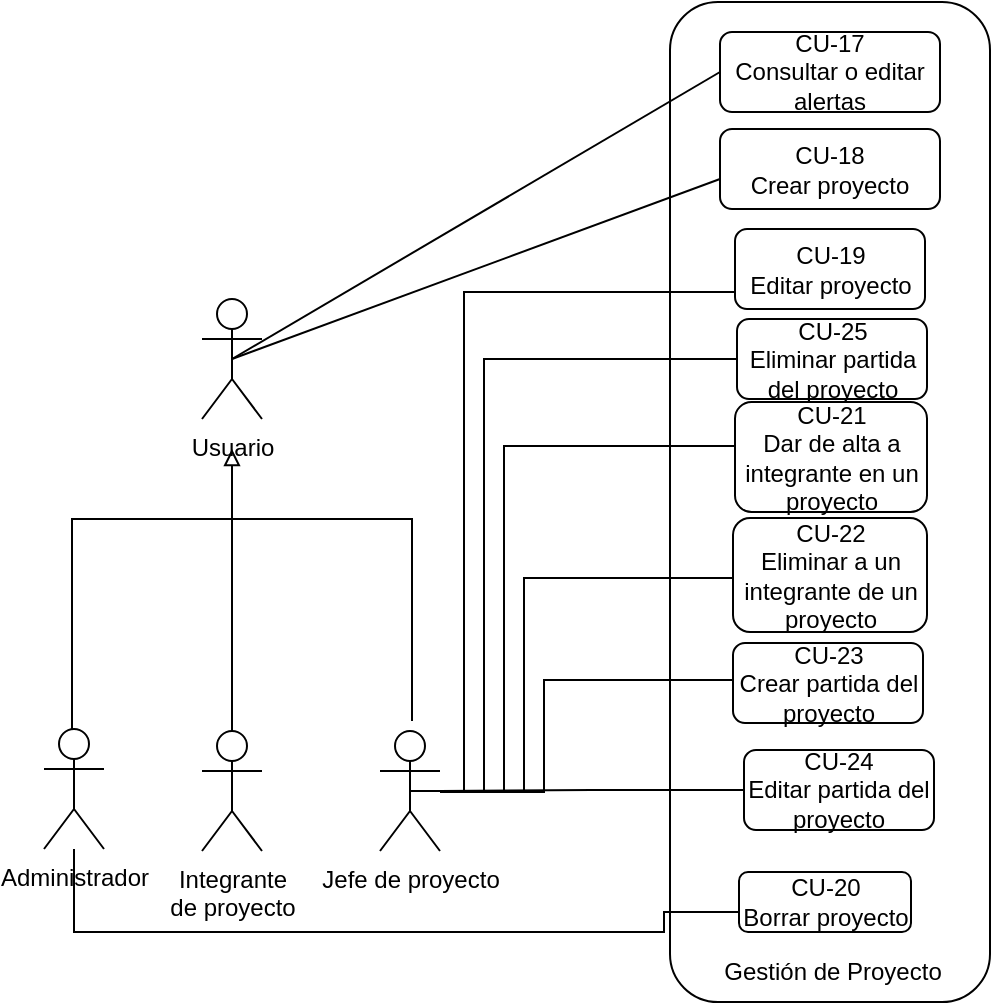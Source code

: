 <mxfile version="14.1.1" type="google"><diagram id="Ckos8HJgsDHTP_tToNwf" name="Page-1"><mxGraphModel dx="421" dy="1794" grid="1" gridSize="10" guides="1" tooltips="1" connect="1" arrows="1" fold="1" page="1" pageScale="1" pageWidth="827" pageHeight="1169" math="0" shadow="0"><root><mxCell id="0"/><mxCell id="1" parent="0"/><mxCell id="QjC4u6d5Qy_IJEB4bidu-1" value="" style="rounded=1;whiteSpace=wrap;html=1;" vertex="1" parent="1"><mxGeometry x="1343" y="-245" width="160" height="500" as="geometry"/></mxCell><mxCell id="QjC4u6d5Qy_IJEB4bidu-2" value="Usuario" style="shape=umlActor;verticalLabelPosition=bottom;verticalAlign=top;html=1;outlineConnect=0;" vertex="1" parent="1"><mxGeometry x="1109" y="-96.5" width="30" height="60" as="geometry"/></mxCell><mxCell id="QjC4u6d5Qy_IJEB4bidu-3" style="edgeStyle=orthogonalEdgeStyle;rounded=0;orthogonalLoop=1;jettySize=auto;html=1;exitX=0;exitY=0.5;exitDx=0;exitDy=0;endArrow=none;endFill=0;entryX=0.5;entryY=0.5;entryDx=0;entryDy=0;entryPerimeter=0;" edge="1" parent="1" source="QjC4u6d5Qy_IJEB4bidu-4" target="QjC4u6d5Qy_IJEB4bidu-11"><mxGeometry relative="1" as="geometry"><mxPoint x="1270" y="170" as="targetPoint"/><Array as="points"><mxPoint x="1376" y="-100"/><mxPoint x="1240" y="-100"/><mxPoint x="1240" y="150"/></Array></mxGeometry></mxCell><mxCell id="QjC4u6d5Qy_IJEB4bidu-4" value="CU-19&lt;br&gt;Editar proyecto" style="rounded=1;whiteSpace=wrap;html=1;" vertex="1" parent="1"><mxGeometry x="1375.5" y="-131.5" width="95" height="40" as="geometry"/></mxCell><mxCell id="QjC4u6d5Qy_IJEB4bidu-5" value="CU-20&lt;br&gt;Borrar proyecto" style="rounded=1;whiteSpace=wrap;html=1;" vertex="1" parent="1"><mxGeometry x="1377.5" y="190" width="86" height="30" as="geometry"/></mxCell><mxCell id="QjC4u6d5Qy_IJEB4bidu-6" style="edgeStyle=orthogonalEdgeStyle;rounded=0;orthogonalLoop=1;jettySize=auto;html=1;exitX=0;exitY=0.5;exitDx=0;exitDy=0;entryX=0.5;entryY=0.5;entryDx=0;entryDy=0;entryPerimeter=0;endArrow=none;endFill=0;" edge="1" parent="1" source="QjC4u6d5Qy_IJEB4bidu-7" target="QjC4u6d5Qy_IJEB4bidu-11"><mxGeometry relative="1" as="geometry"><Array as="points"><mxPoint x="1260" y="-23"/><mxPoint x="1260" y="150"/></Array></mxGeometry></mxCell><mxCell id="QjC4u6d5Qy_IJEB4bidu-7" value="CU-21&lt;br&gt;Dar de alta a integrante en un proyecto" style="rounded=1;whiteSpace=wrap;html=1;" vertex="1" parent="1"><mxGeometry x="1375.5" y="-45" width="96" height="55" as="geometry"/></mxCell><mxCell id="QjC4u6d5Qy_IJEB4bidu-8" style="edgeStyle=orthogonalEdgeStyle;rounded=0;orthogonalLoop=1;jettySize=auto;html=1;exitX=0;exitY=0.5;exitDx=0;exitDy=0;endArrow=none;endFill=0;" edge="1" parent="1" source="QjC4u6d5Qy_IJEB4bidu-9" target="QjC4u6d5Qy_IJEB4bidu-11"><mxGeometry relative="1" as="geometry"><Array as="points"><mxPoint x="1280" y="94"/><mxPoint x="1280" y="150"/></Array></mxGeometry></mxCell><mxCell id="QjC4u6d5Qy_IJEB4bidu-9" value="CU-23&lt;br&gt;Crear partida del proyecto" style="rounded=1;whiteSpace=wrap;html=1;" vertex="1" parent="1"><mxGeometry x="1374.5" y="75.5" width="95" height="40" as="geometry"/></mxCell><mxCell id="QjC4u6d5Qy_IJEB4bidu-10" value="CU-18&lt;br&gt;Crear proyecto" style="rounded=1;whiteSpace=wrap;html=1;" vertex="1" parent="1"><mxGeometry x="1368" y="-181.5" width="110" height="40" as="geometry"/></mxCell><mxCell id="QjC4u6d5Qy_IJEB4bidu-11" value="Jefe de proyecto" style="shape=umlActor;verticalLabelPosition=bottom;verticalAlign=top;html=1;outlineConnect=0;" vertex="1" parent="1"><mxGeometry x="1198" y="119.5" width="30" height="60" as="geometry"/></mxCell><mxCell id="QjC4u6d5Qy_IJEB4bidu-12" style="edgeStyle=orthogonalEdgeStyle;rounded=0;orthogonalLoop=1;jettySize=auto;html=1;startArrow=none;startFill=0;endArrow=none;endFill=0;entryX=0;entryY=0.5;entryDx=0;entryDy=0;" edge="1" parent="1" source="QjC4u6d5Qy_IJEB4bidu-13" target="QjC4u6d5Qy_IJEB4bidu-5"><mxGeometry relative="1" as="geometry"><mxPoint x="1310" y="313.5" as="targetPoint"/><Array as="points"><mxPoint x="1045" y="220"/><mxPoint x="1340" y="220"/><mxPoint x="1340" y="210"/><mxPoint x="1378" y="210"/></Array></mxGeometry></mxCell><mxCell id="QjC4u6d5Qy_IJEB4bidu-13" value="Administrador" style="shape=umlActor;verticalLabelPosition=bottom;verticalAlign=top;html=1;outlineConnect=0;" vertex="1" parent="1"><mxGeometry x="1030" y="118.5" width="30" height="60" as="geometry"/></mxCell><mxCell id="QjC4u6d5Qy_IJEB4bidu-14" value="" style="endArrow=block;html=1;startArrow=none;startFill=0;endFill=0;rounded=0;" edge="1" parent="1"><mxGeometry width="50" height="50" relative="1" as="geometry"><mxPoint x="1044" y="118.5" as="sourcePoint"/><mxPoint x="1124" y="-21.5" as="targetPoint"/><Array as="points"><mxPoint x="1044" y="13.5"/><mxPoint x="1124" y="13.5"/></Array></mxGeometry></mxCell><mxCell id="QjC4u6d5Qy_IJEB4bidu-15" value="" style="endArrow=none;html=1;rounded=0;" edge="1" parent="1"><mxGeometry width="50" height="50" relative="1" as="geometry"><mxPoint x="1214.0" y="114.5" as="sourcePoint"/><mxPoint x="1114" y="13.5" as="targetPoint"/><Array as="points"><mxPoint x="1214" y="13.5"/></Array></mxGeometry></mxCell><mxCell id="QjC4u6d5Qy_IJEB4bidu-16" style="edgeStyle=orthogonalEdgeStyle;rounded=0;orthogonalLoop=1;jettySize=auto;html=1;exitX=0;exitY=0.5;exitDx=0;exitDy=0;endArrow=none;endFill=0;entryX=0.5;entryY=0.5;entryDx=0;entryDy=0;entryPerimeter=0;" edge="1" parent="1" source="QjC4u6d5Qy_IJEB4bidu-17" target="QjC4u6d5Qy_IJEB4bidu-11"><mxGeometry relative="1" as="geometry"><mxPoint x="1270" y="150" as="targetPoint"/><Array as="points"><mxPoint x="1270" y="43"/><mxPoint x="1270" y="150"/></Array></mxGeometry></mxCell><mxCell id="QjC4u6d5Qy_IJEB4bidu-17" value="CU-22&lt;br&gt;Eliminar a un integrante de un proyecto" style="rounded=1;whiteSpace=wrap;html=1;" vertex="1" parent="1"><mxGeometry x="1374.5" y="13" width="97" height="57" as="geometry"/></mxCell><mxCell id="QjC4u6d5Qy_IJEB4bidu-18" value="Gestión de Proyecto" style="text;html=1;align=center;verticalAlign=middle;resizable=0;points=[];autosize=1;" vertex="1" parent="1"><mxGeometry x="1363.5" y="230" width="120" height="20" as="geometry"/></mxCell><mxCell id="QjC4u6d5Qy_IJEB4bidu-19" value="" style="endArrow=none;html=1;entryX=0;entryY=0.75;entryDx=0;entryDy=0;exitX=0.5;exitY=0.5;exitDx=0;exitDy=0;exitPerimeter=0;" edge="1" parent="1" source="QjC4u6d5Qy_IJEB4bidu-2"><mxGeometry width="50" height="50" relative="1" as="geometry"><mxPoint x="1213" y="-71.5" as="sourcePoint"/><mxPoint x="1368" y="-156.5" as="targetPoint"/></mxGeometry></mxCell><mxCell id="QjC4u6d5Qy_IJEB4bidu-20" value="" style="endArrow=none;startArrow=none;html=1;startFill=0;endFill=0;exitX=0.5;exitY=0;exitDx=0;exitDy=0;exitPerimeter=0;" edge="1" parent="1" source="QjC4u6d5Qy_IJEB4bidu-21"><mxGeometry width="50" height="50" relative="1" as="geometry"><mxPoint x="1124" y="108.5" as="sourcePoint"/><mxPoint x="1124" y="-1.5" as="targetPoint"/></mxGeometry></mxCell><mxCell id="QjC4u6d5Qy_IJEB4bidu-21" value="Integrante&lt;br&gt;de proyecto" style="shape=umlActor;verticalLabelPosition=bottom;verticalAlign=top;html=1;outlineConnect=0;" vertex="1" parent="1"><mxGeometry x="1109" y="119.5" width="30" height="60" as="geometry"/></mxCell><mxCell id="QjC4u6d5Qy_IJEB4bidu-22" value="CU-17&lt;br&gt;Consultar o editar alertas" style="rounded=1;whiteSpace=wrap;html=1;" vertex="1" parent="1"><mxGeometry x="1368" y="-230" width="110" height="40" as="geometry"/></mxCell><mxCell id="QjC4u6d5Qy_IJEB4bidu-23" value="" style="endArrow=none;html=1;entryX=0;entryY=0.5;entryDx=0;entryDy=0;exitX=0.5;exitY=0.5;exitDx=0;exitDy=0;exitPerimeter=0;" edge="1" parent="1" source="QjC4u6d5Qy_IJEB4bidu-2" target="QjC4u6d5Qy_IJEB4bidu-22"><mxGeometry width="50" height="50" relative="1" as="geometry"><mxPoint x="1134" y="-56.5" as="sourcePoint"/><mxPoint x="1378" y="-146.5" as="targetPoint"/></mxGeometry></mxCell><mxCell id="QjC4u6d5Qy_IJEB4bidu-24" style="edgeStyle=orthogonalEdgeStyle;rounded=0;orthogonalLoop=1;jettySize=auto;html=1;exitX=0;exitY=0.5;exitDx=0;exitDy=0;endArrow=none;endFill=0;" edge="1" parent="1" source="QjC4u6d5Qy_IJEB4bidu-25" target="QjC4u6d5Qy_IJEB4bidu-11"><mxGeometry relative="1" as="geometry"/></mxCell><mxCell id="QjC4u6d5Qy_IJEB4bidu-25" value="CU-24&lt;br&gt;Editar partida del proyecto" style="rounded=1;whiteSpace=wrap;html=1;" vertex="1" parent="1"><mxGeometry x="1380" y="129" width="95" height="40" as="geometry"/></mxCell><mxCell id="QjC4u6d5Qy_IJEB4bidu-26" style="edgeStyle=orthogonalEdgeStyle;rounded=0;orthogonalLoop=1;jettySize=auto;html=1;exitX=0;exitY=0.5;exitDx=0;exitDy=0;endArrow=none;endFill=0;entryX=0.5;entryY=0.5;entryDx=0;entryDy=0;entryPerimeter=0;" edge="1" parent="1" source="QjC4u6d5Qy_IJEB4bidu-27" target="QjC4u6d5Qy_IJEB4bidu-11"><mxGeometry relative="1" as="geometry"><mxPoint x="1270" y="150" as="targetPoint"/><Array as="points"><mxPoint x="1250" y="-66"/><mxPoint x="1250" y="150"/></Array></mxGeometry></mxCell><mxCell id="QjC4u6d5Qy_IJEB4bidu-27" value="CU-25&lt;br&gt;Eliminar partida del proyecto" style="rounded=1;whiteSpace=wrap;html=1;" vertex="1" parent="1"><mxGeometry x="1376.5" y="-86.5" width="95" height="40" as="geometry"/></mxCell></root></mxGraphModel></diagram></mxfile>